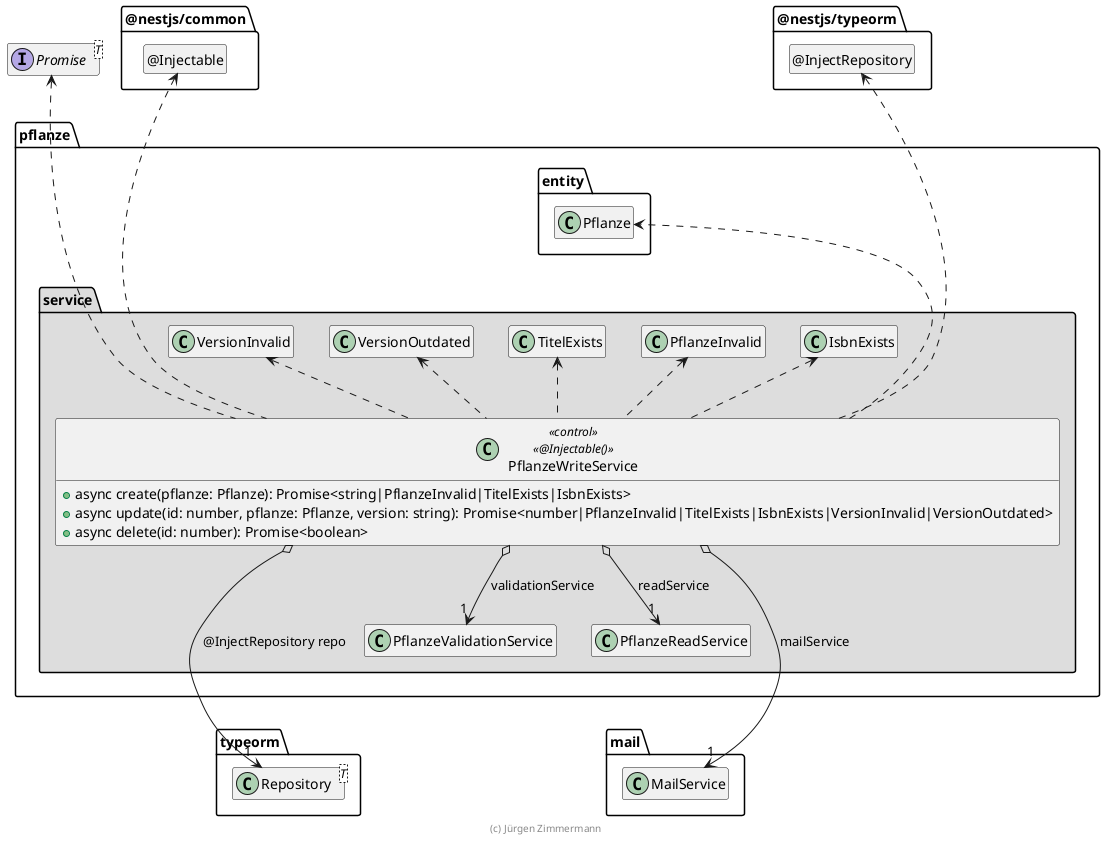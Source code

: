 ' Copyright (C) 2019 - present Juergen Zimmermann, Hochschule Karlsruhe
'
' This program is free software: you can redistribute it and/or modify
' it under the terms of the GNU General Public License as published by
' the Free Software Foundation, either version 3 of the License, or
' (at your option) any later version.
'
' This program is distributed in the hope that it will be useful,
' but WITHOUT ANY WARRANTY; without even the implied warranty of
' MERCHANTABILITY or FITNESS FOR A PARTICULAR PURPOSE.  See the
' GNU General Public License for more details.
'
' You should have received a copy of the GNU General Public License
' along with this program.  If not, see <https://www.gnu.org/licenses/>.

' Preview durch <Alt>d

@startuml Anwendungskern

interface Promise<T>

package @nestjs/common {
  class "@Injectable" as Injectable
  hide Injectable circle
}

package typeorm {
  class Repository<T>
}

package @nestjs/typeorm {
  class "@InjectRepository" as InjectRepository
  hide InjectRepository circle
}

package mail {
  class MailService
}

package pflanze {
  package entity {
    class Pflanze
  }

  package service #DDDDDD {
    class PflanzeInvalid
    class TitelExists
    class IsbnExists
    class VersionInvalid
    class VersionOutdated

    class PflanzeWriteService << control >> <<@Injectable()>> {
      + async create(pflanze: Pflanze): Promise<string|PflanzeInvalid|TitelExists|IsbnExists>
      + async update(id: number, pflanze: Pflanze, version: string): Promise<number|PflanzeInvalid|TitelExists|IsbnExists|VersionInvalid|VersionOutdated>
      + async delete(id: number): Promise<boolean>
    }

    PflanzeWriteService o--> "1" PflanzeValidationService: validationService
    PflanzeWriteService o--> "1" PflanzeReadService: readService
    PflanzeWriteService o--> "1" Repository: @InjectRepository repo
    PflanzeWriteService o--> "1" MailService: mailService

    PflanzeWriteService .up.> Injectable
    PflanzeWriteService .up.> InjectRepository

    PflanzeWriteService .up.> Promise
    PflanzeWriteService ..> Pflanze
    PflanzeWriteService .up.> PflanzeInvalid
    PflanzeWriteService .up.> TitelExists
    PflanzeWriteService .up.> IsbnExists
    PflanzeWriteService .up.> VersionInvalid
    PflanzeWriteService .up.> VersionOutdated

    PflanzeInvalid .up[hidden].> Pflanze
    Pflanze .up[hidden].> Promise
    Pflanze .up[hidden].> Injectable
    Pflanze .up[hidden].> InjectRepository
    TitelExists .up[hidden].> Pflanze
    PflanzeValidationService .[hidden].> Repository
    PflanzeValidationService .[hidden].> MailService
  }
}

hide empty members

footer (c) Jürgen Zimmermann

@enduml
